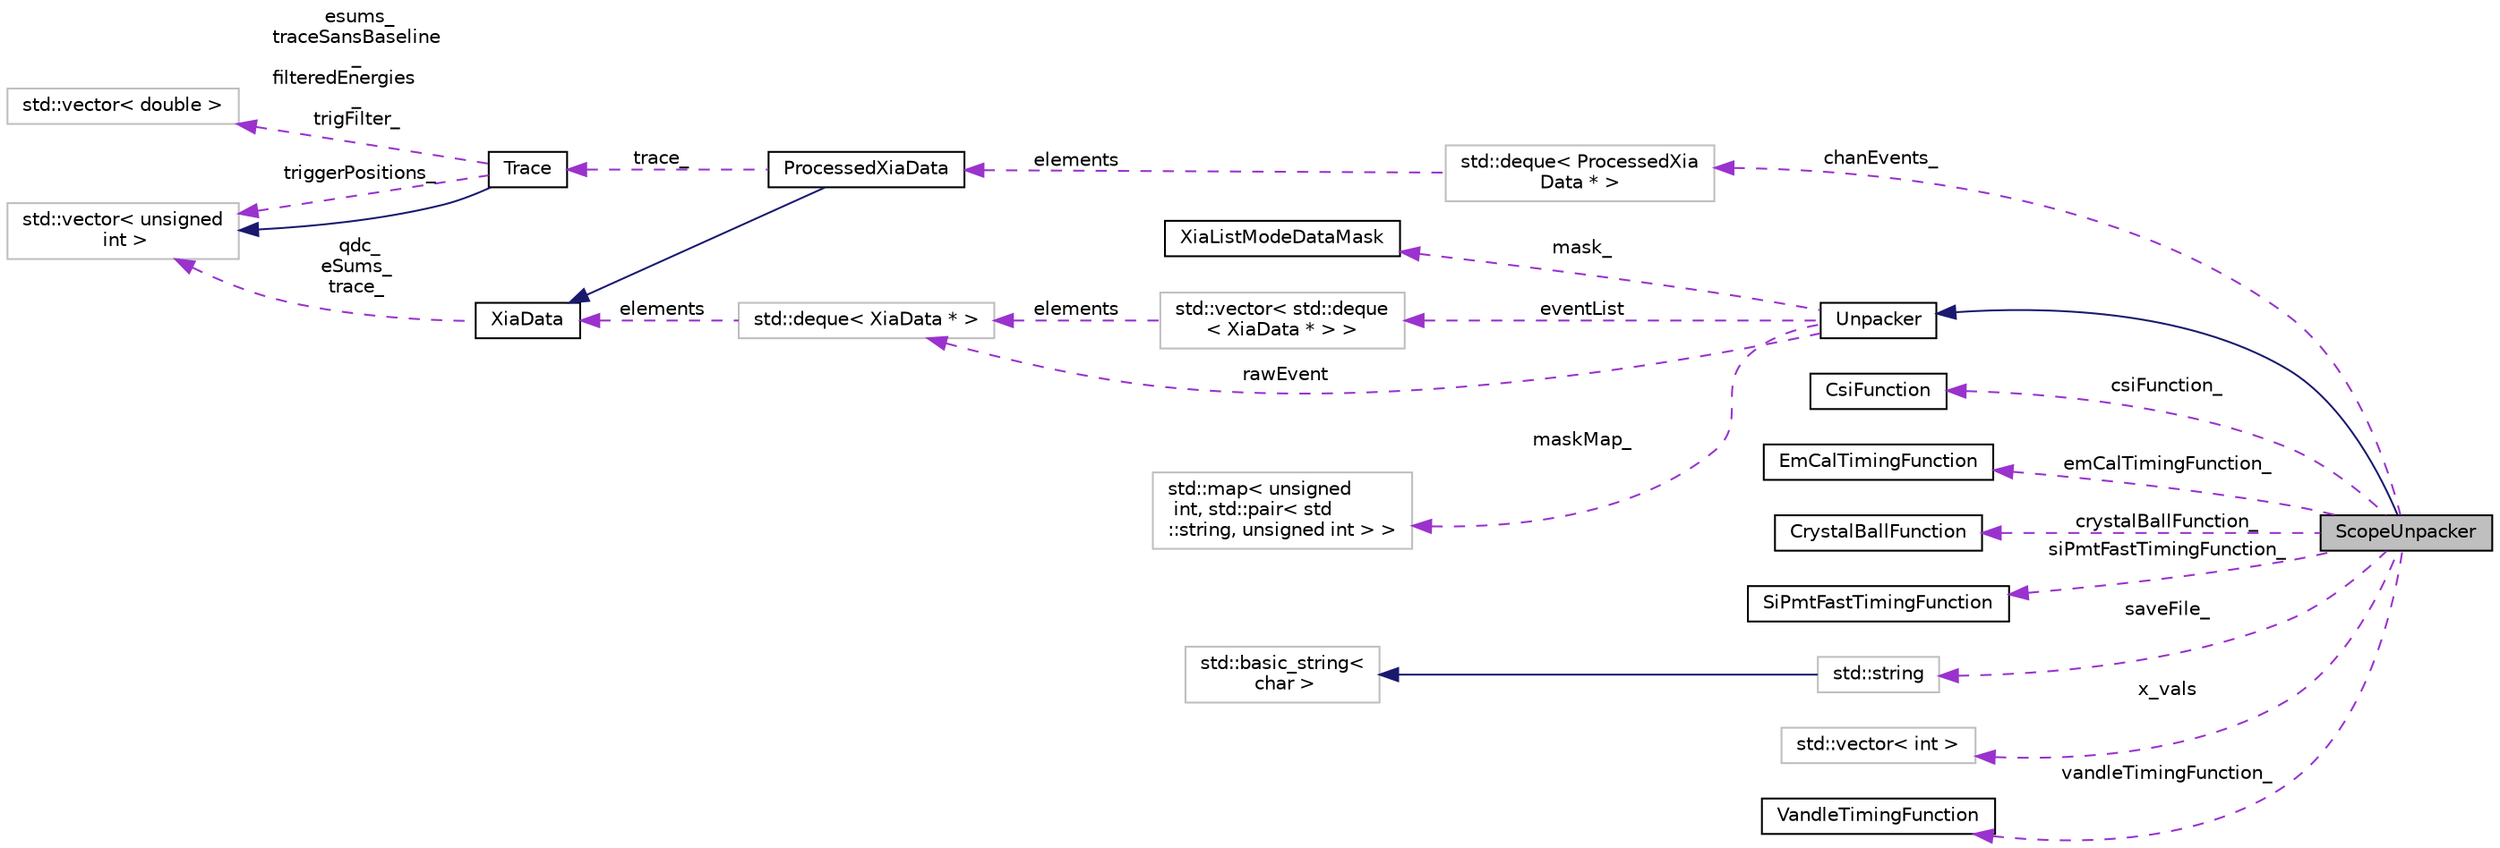 digraph "ScopeUnpacker"
{
  edge [fontname="Helvetica",fontsize="10",labelfontname="Helvetica",labelfontsize="10"];
  node [fontname="Helvetica",fontsize="10",shape=record];
  rankdir="LR";
  Node1 [label="ScopeUnpacker",height=0.2,width=0.4,color="black", fillcolor="grey75", style="filled", fontcolor="black"];
  Node2 -> Node1 [dir="back",color="midnightblue",fontsize="10",style="solid",fontname="Helvetica"];
  Node2 [label="Unpacker",height=0.2,width=0.4,color="black", fillcolor="white", style="filled",URL="$d2/de8/class_unpacker.html"];
  Node3 -> Node2 [dir="back",color="darkorchid3",fontsize="10",style="dashed",label=" eventList" ,fontname="Helvetica"];
  Node3 [label="std::vector\< std::deque\l\< XiaData * \> \>",height=0.2,width=0.4,color="grey75", fillcolor="white", style="filled"];
  Node4 -> Node3 [dir="back",color="darkorchid3",fontsize="10",style="dashed",label=" elements" ,fontname="Helvetica"];
  Node4 [label="std::deque\< XiaData * \>",height=0.2,width=0.4,color="grey75", fillcolor="white", style="filled"];
  Node5 -> Node4 [dir="back",color="darkorchid3",fontsize="10",style="dashed",label=" elements" ,fontname="Helvetica"];
  Node5 [label="XiaData",height=0.2,width=0.4,color="black", fillcolor="white", style="filled",URL="$d2/ddd/class_xia_data.html",tooltip="A pixie16 channel event. "];
  Node6 -> Node5 [dir="back",color="darkorchid3",fontsize="10",style="dashed",label=" qdc_\neSums_\ntrace_" ,fontname="Helvetica"];
  Node6 [label="std::vector\< unsigned\l int \>",height=0.2,width=0.4,color="grey75", fillcolor="white", style="filled"];
  Node7 -> Node2 [dir="back",color="darkorchid3",fontsize="10",style="dashed",label=" mask_" ,fontname="Helvetica"];
  Node7 [label="XiaListModeDataMask",height=0.2,width=0.4,color="black", fillcolor="white", style="filled",URL="$dc/d76/class_xia_list_mode_data_mask.html"];
  Node4 -> Node2 [dir="back",color="darkorchid3",fontsize="10",style="dashed",label=" rawEvent" ,fontname="Helvetica"];
  Node8 -> Node2 [dir="back",color="darkorchid3",fontsize="10",style="dashed",label=" maskMap_" ,fontname="Helvetica"];
  Node8 [label="std::map\< unsigned\l int, std::pair\< std\l::string, unsigned int \> \>",height=0.2,width=0.4,color="grey75", fillcolor="white", style="filled"];
  Node9 -> Node1 [dir="back",color="darkorchid3",fontsize="10",style="dashed",label=" csiFunction_" ,fontname="Helvetica"];
  Node9 [label="CsiFunction",height=0.2,width=0.4,color="black", fillcolor="white", style="filled",URL="$d1/de7/class_csi_function.html"];
  Node10 -> Node1 [dir="back",color="darkorchid3",fontsize="10",style="dashed",label=" emCalTimingFunction_" ,fontname="Helvetica"];
  Node10 [label="EmCalTimingFunction",height=0.2,width=0.4,color="black", fillcolor="white", style="filled",URL="$d5/d1e/class_em_cal_timing_function.html"];
  Node11 -> Node1 [dir="back",color="darkorchid3",fontsize="10",style="dashed",label=" crystalBallFunction_" ,fontname="Helvetica"];
  Node11 [label="CrystalBallFunction",height=0.2,width=0.4,color="black", fillcolor="white", style="filled",URL="$de/d80/class_crystal_ball_function.html"];
  Node12 -> Node1 [dir="back",color="darkorchid3",fontsize="10",style="dashed",label=" siPmtFastTimingFunction_" ,fontname="Helvetica"];
  Node12 [label="SiPmtFastTimingFunction",height=0.2,width=0.4,color="black", fillcolor="white", style="filled",URL="$dc/dea/class_si_pmt_fast_timing_function.html"];
  Node13 -> Node1 [dir="back",color="darkorchid3",fontsize="10",style="dashed",label=" chanEvents_" ,fontname="Helvetica"];
  Node13 [label="std::deque\< ProcessedXia\lData * \>",height=0.2,width=0.4,color="grey75", fillcolor="white", style="filled"];
  Node14 -> Node13 [dir="back",color="darkorchid3",fontsize="10",style="dashed",label=" elements" ,fontname="Helvetica"];
  Node14 [label="ProcessedXiaData",height=0.2,width=0.4,color="black", fillcolor="white", style="filled",URL="$df/d3c/class_processed_xia_data.html"];
  Node5 -> Node14 [dir="back",color="midnightblue",fontsize="10",style="solid",fontname="Helvetica"];
  Node15 -> Node14 [dir="back",color="darkorchid3",fontsize="10",style="dashed",label=" trace_" ,fontname="Helvetica"];
  Node15 [label="Trace",height=0.2,width=0.4,color="black", fillcolor="white", style="filled",URL="$dd/db7/class_trace.html",tooltip="This defines a more extensible implementation of a digitized trace. The class is derived from a vecto..."];
  Node6 -> Node15 [dir="back",color="midnightblue",fontsize="10",style="solid",fontname="Helvetica"];
  Node6 -> Node15 [dir="back",color="darkorchid3",fontsize="10",style="dashed",label=" triggerPositions_" ,fontname="Helvetica"];
  Node16 -> Node15 [dir="back",color="darkorchid3",fontsize="10",style="dashed",label=" esums_\ntraceSansBaseline\l_\nfilteredEnergies\l_\ntrigFilter_" ,fontname="Helvetica"];
  Node16 [label="std::vector\< double \>",height=0.2,width=0.4,color="grey75", fillcolor="white", style="filled"];
  Node17 -> Node1 [dir="back",color="darkorchid3",fontsize="10",style="dashed",label=" saveFile_" ,fontname="Helvetica"];
  Node17 [label="std::string",height=0.2,width=0.4,color="grey75", fillcolor="white", style="filled",tooltip="STL class. "];
  Node18 -> Node17 [dir="back",color="midnightblue",fontsize="10",style="solid",fontname="Helvetica"];
  Node18 [label="std::basic_string\<\l char \>",height=0.2,width=0.4,color="grey75", fillcolor="white", style="filled",tooltip="STL class. "];
  Node19 -> Node1 [dir="back",color="darkorchid3",fontsize="10",style="dashed",label=" x_vals" ,fontname="Helvetica"];
  Node19 [label="std::vector\< int \>",height=0.2,width=0.4,color="grey75", fillcolor="white", style="filled"];
  Node20 -> Node1 [dir="back",color="darkorchid3",fontsize="10",style="dashed",label=" vandleTimingFunction_" ,fontname="Helvetica"];
  Node20 [label="VandleTimingFunction",height=0.2,width=0.4,color="black", fillcolor="white", style="filled",URL="$de/d80/class_vandle_timing_function.html"];
}

